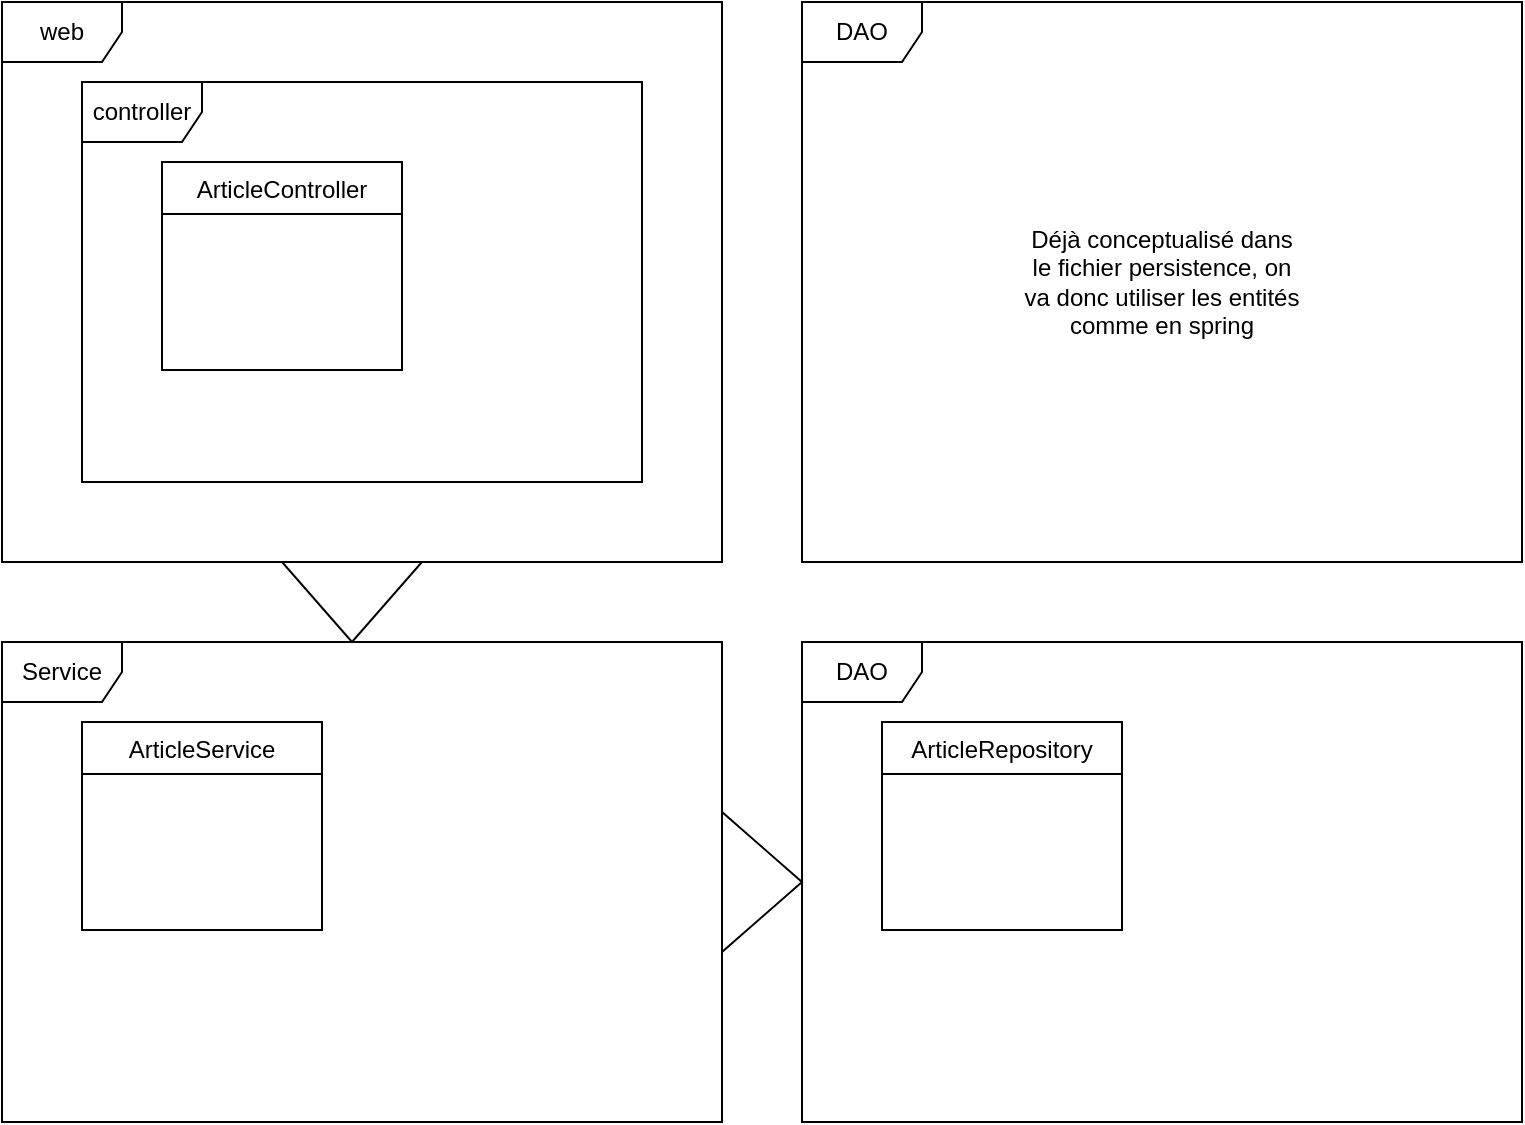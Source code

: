 <mxfile version="13.7.9" type="device"><diagram id="bZxIExvp2_r5493srTBn" name="Page-1"><mxGraphModel dx="2031" dy="1174" grid="1" gridSize="10" guides="1" tooltips="1" connect="1" arrows="1" fold="1" page="1" pageScale="1" pageWidth="827" pageHeight="1169" math="0" shadow="0"><root><mxCell id="0"/><mxCell id="1" parent="0"/><mxCell id="vKj2G7_OoKPD_2eD8TtB-19" value="web" style="shape=umlFrame;whiteSpace=wrap;html=1;" parent="1" vertex="1"><mxGeometry x="40" y="280" width="360" height="280" as="geometry"/></mxCell><mxCell id="vKj2G7_OoKPD_2eD8TtB-20" value="controller" style="shape=umlFrame;whiteSpace=wrap;html=1;" parent="1" vertex="1"><mxGeometry x="80" y="320" width="280" height="200" as="geometry"/></mxCell><mxCell id="vKj2G7_OoKPD_2eD8TtB-22" value="Service" style="shape=umlFrame;whiteSpace=wrap;html=1;" parent="1" vertex="1"><mxGeometry x="40" y="600" width="360" height="240" as="geometry"/></mxCell><mxCell id="vKj2G7_OoKPD_2eD8TtB-27" value="DAO" style="shape=umlFrame;whiteSpace=wrap;html=1;" parent="1" vertex="1"><mxGeometry x="440" y="600" width="360" height="240" as="geometry"/></mxCell><mxCell id="vKj2G7_OoKPD_2eD8TtB-23" value="ArticleRepository" style="swimlane;fontStyle=0;childLayout=stackLayout;horizontal=1;startSize=26;fillColor=none;horizontalStack=0;resizeParent=1;resizeParentMax=0;resizeLast=0;collapsible=1;marginBottom=0;" parent="1" vertex="1"><mxGeometry x="480" y="640" width="120" height="104" as="geometry"/></mxCell><mxCell id="vKj2G7_OoKPD_2eD8TtB-28" value="" style="html=1;shadow=0;dashed=0;align=center;verticalAlign=middle;shape=mxgraph.arrows2.arrow;dy=0.6;dx=40;direction=south;notch=0;" parent="1" vertex="1"><mxGeometry x="180" y="560" width="70" height="40" as="geometry"/></mxCell><mxCell id="vKj2G7_OoKPD_2eD8TtB-29" value="" style="html=1;shadow=0;dashed=0;align=center;verticalAlign=middle;shape=mxgraph.arrows2.arrow;dy=0.6;dx=40;notch=0;" parent="1" vertex="1"><mxGeometry x="400" y="685" width="40" height="70" as="geometry"/></mxCell><mxCell id="vKj2G7_OoKPD_2eD8TtB-34" value="ArticleService" style="swimlane;fontStyle=0;childLayout=stackLayout;horizontal=1;startSize=26;fillColor=none;horizontalStack=0;resizeParent=1;resizeParentMax=0;resizeLast=0;collapsible=1;marginBottom=0;" parent="1" vertex="1"><mxGeometry x="80" y="640" width="120" height="104" as="geometry"/></mxCell><mxCell id="vKj2G7_OoKPD_2eD8TtB-38" value="ArticleController" style="swimlane;fontStyle=0;childLayout=stackLayout;horizontal=1;startSize=26;fillColor=none;horizontalStack=0;resizeParent=1;resizeParentMax=0;resizeLast=0;collapsible=1;marginBottom=0;" parent="1" vertex="1"><mxGeometry x="120" y="360" width="120" height="104" as="geometry"/></mxCell><mxCell id="vKj2G7_OoKPD_2eD8TtB-42" value="DAO" style="shape=umlFrame;whiteSpace=wrap;html=1;" parent="1" vertex="1"><mxGeometry x="440" y="280" width="360" height="280" as="geometry"/></mxCell><mxCell id="vKj2G7_OoKPD_2eD8TtB-43" value="Déjà conceptualisé dans le fichier persistence, on va donc utiliser les entités comme en spring" style="text;html=1;strokeColor=none;fillColor=none;align=center;verticalAlign=middle;whiteSpace=wrap;rounded=0;" parent="1" vertex="1"><mxGeometry x="550" y="386" width="140" height="68" as="geometry"/></mxCell></root></mxGraphModel></diagram></mxfile>
